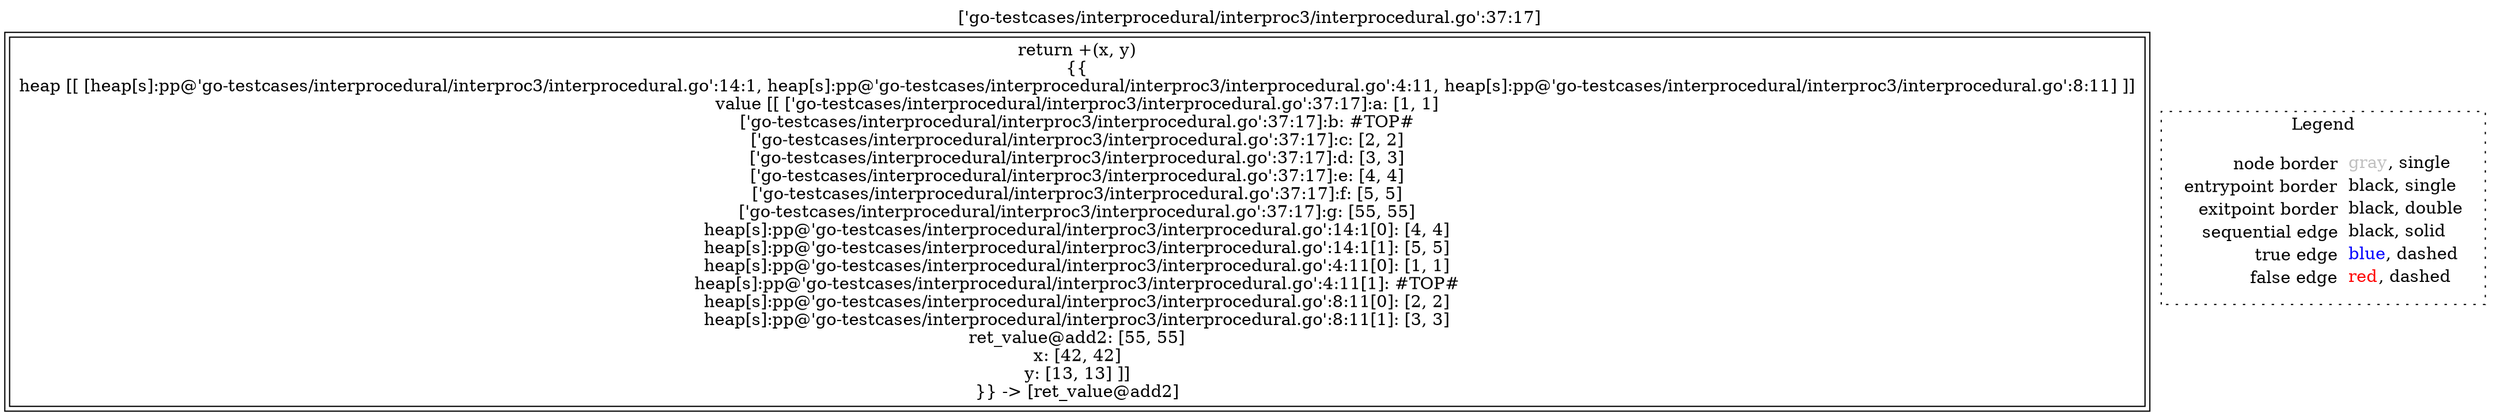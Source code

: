 digraph {
	labelloc="t";
	label="['go-testcases/interprocedural/interproc3/interprocedural.go':37:17]";
	"node0" [shape="rect",color="black",peripheries="2",label=<return +(x, y)<BR/>{{<BR/>heap [[ [heap[s]:pp@'go-testcases/interprocedural/interproc3/interprocedural.go':14:1, heap[s]:pp@'go-testcases/interprocedural/interproc3/interprocedural.go':4:11, heap[s]:pp@'go-testcases/interprocedural/interproc3/interprocedural.go':8:11] ]]<BR/>value [[ ['go-testcases/interprocedural/interproc3/interprocedural.go':37:17]:a: [1, 1]<BR/>['go-testcases/interprocedural/interproc3/interprocedural.go':37:17]:b: #TOP#<BR/>['go-testcases/interprocedural/interproc3/interprocedural.go':37:17]:c: [2, 2]<BR/>['go-testcases/interprocedural/interproc3/interprocedural.go':37:17]:d: [3, 3]<BR/>['go-testcases/interprocedural/interproc3/interprocedural.go':37:17]:e: [4, 4]<BR/>['go-testcases/interprocedural/interproc3/interprocedural.go':37:17]:f: [5, 5]<BR/>['go-testcases/interprocedural/interproc3/interprocedural.go':37:17]:g: [55, 55]<BR/>heap[s]:pp@'go-testcases/interprocedural/interproc3/interprocedural.go':14:1[0]: [4, 4]<BR/>heap[s]:pp@'go-testcases/interprocedural/interproc3/interprocedural.go':14:1[1]: [5, 5]<BR/>heap[s]:pp@'go-testcases/interprocedural/interproc3/interprocedural.go':4:11[0]: [1, 1]<BR/>heap[s]:pp@'go-testcases/interprocedural/interproc3/interprocedural.go':4:11[1]: #TOP#<BR/>heap[s]:pp@'go-testcases/interprocedural/interproc3/interprocedural.go':8:11[0]: [2, 2]<BR/>heap[s]:pp@'go-testcases/interprocedural/interproc3/interprocedural.go':8:11[1]: [3, 3]<BR/>ret_value@add2: [55, 55]<BR/>x: [42, 42]<BR/>y: [13, 13] ]]<BR/>}} -&gt; [ret_value@add2]>];
subgraph cluster_legend {
	label="Legend";
	style=dotted;
	node [shape=plaintext];
	"legend" [label=<<table border="0" cellpadding="2" cellspacing="0" cellborder="0"><tr><td align="right">node border&nbsp;</td><td align="left"><font color="gray">gray</font>, single</td></tr><tr><td align="right">entrypoint border&nbsp;</td><td align="left"><font color="black">black</font>, single</td></tr><tr><td align="right">exitpoint border&nbsp;</td><td align="left"><font color="black">black</font>, double</td></tr><tr><td align="right">sequential edge&nbsp;</td><td align="left"><font color="black">black</font>, solid</td></tr><tr><td align="right">true edge&nbsp;</td><td align="left"><font color="blue">blue</font>, dashed</td></tr><tr><td align="right">false edge&nbsp;</td><td align="left"><font color="red">red</font>, dashed</td></tr></table>>];
}

}
